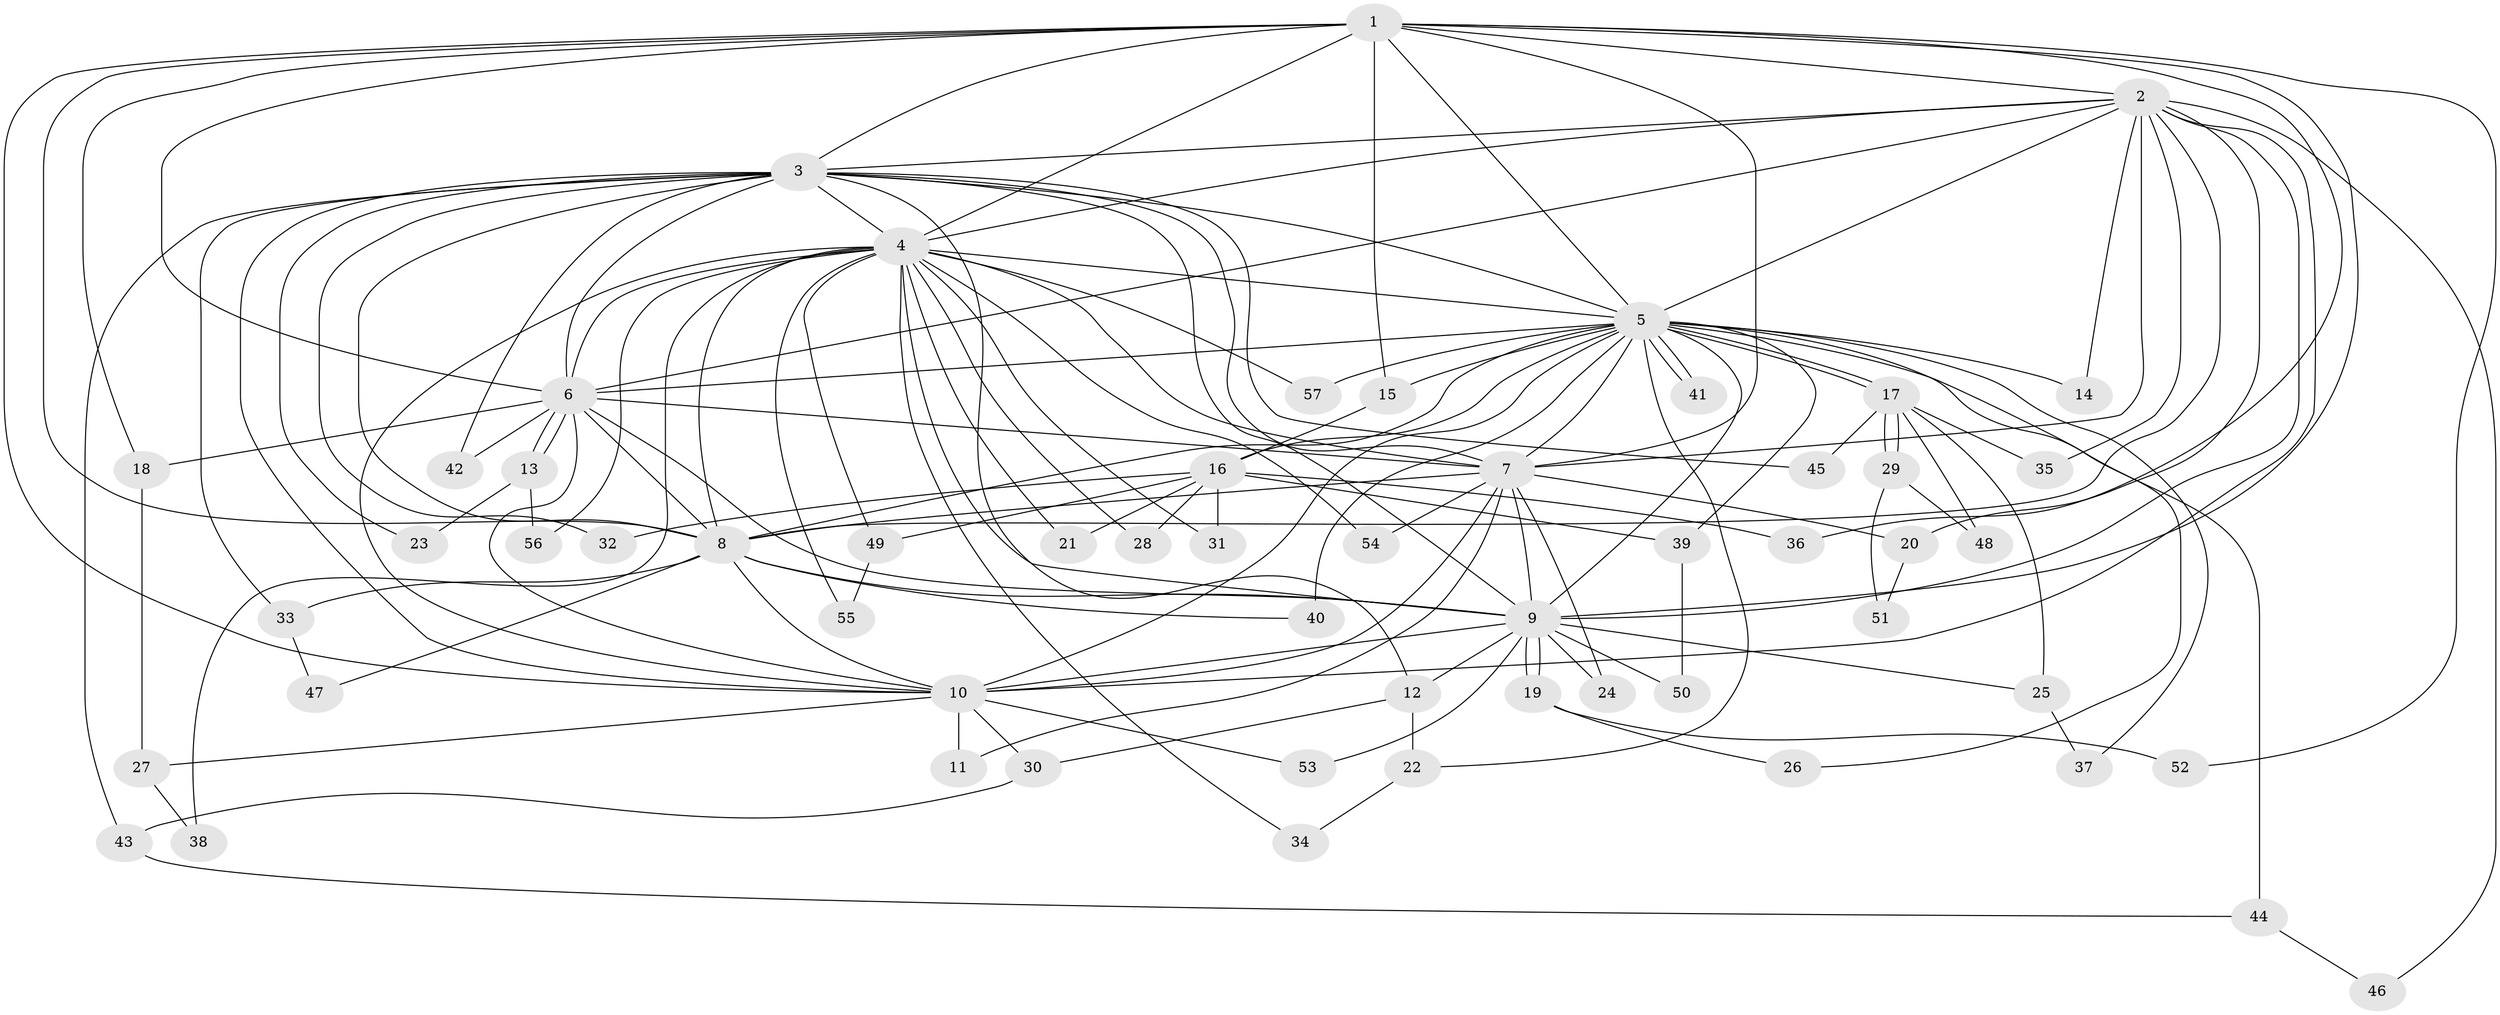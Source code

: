 // Generated by graph-tools (version 1.1) at 2025/11/02/27/25 16:11:05]
// undirected, 57 vertices, 139 edges
graph export_dot {
graph [start="1"]
  node [color=gray90,style=filled];
  1;
  2;
  3;
  4;
  5;
  6;
  7;
  8;
  9;
  10;
  11;
  12;
  13;
  14;
  15;
  16;
  17;
  18;
  19;
  20;
  21;
  22;
  23;
  24;
  25;
  26;
  27;
  28;
  29;
  30;
  31;
  32;
  33;
  34;
  35;
  36;
  37;
  38;
  39;
  40;
  41;
  42;
  43;
  44;
  45;
  46;
  47;
  48;
  49;
  50;
  51;
  52;
  53;
  54;
  55;
  56;
  57;
  1 -- 2;
  1 -- 3;
  1 -- 4;
  1 -- 5;
  1 -- 6;
  1 -- 7;
  1 -- 8;
  1 -- 9;
  1 -- 10;
  1 -- 15;
  1 -- 18;
  1 -- 36;
  1 -- 52;
  2 -- 3;
  2 -- 4;
  2 -- 5;
  2 -- 6;
  2 -- 7;
  2 -- 8;
  2 -- 9;
  2 -- 10;
  2 -- 14;
  2 -- 20;
  2 -- 35;
  2 -- 46;
  3 -- 4;
  3 -- 5;
  3 -- 6;
  3 -- 7;
  3 -- 8;
  3 -- 9;
  3 -- 10;
  3 -- 12;
  3 -- 23;
  3 -- 32;
  3 -- 33;
  3 -- 42;
  3 -- 43;
  3 -- 45;
  4 -- 5;
  4 -- 6;
  4 -- 7;
  4 -- 8;
  4 -- 9;
  4 -- 10;
  4 -- 21;
  4 -- 28;
  4 -- 31;
  4 -- 34;
  4 -- 38;
  4 -- 49;
  4 -- 54;
  4 -- 55;
  4 -- 56;
  4 -- 57;
  5 -- 6;
  5 -- 7;
  5 -- 8;
  5 -- 9;
  5 -- 10;
  5 -- 14;
  5 -- 15;
  5 -- 16;
  5 -- 17;
  5 -- 17;
  5 -- 22;
  5 -- 26;
  5 -- 37;
  5 -- 39;
  5 -- 40;
  5 -- 41;
  5 -- 41;
  5 -- 44;
  5 -- 57;
  6 -- 7;
  6 -- 8;
  6 -- 9;
  6 -- 10;
  6 -- 13;
  6 -- 13;
  6 -- 18;
  6 -- 42;
  7 -- 8;
  7 -- 9;
  7 -- 10;
  7 -- 11;
  7 -- 20;
  7 -- 24;
  7 -- 54;
  8 -- 9;
  8 -- 10;
  8 -- 33;
  8 -- 40;
  8 -- 47;
  9 -- 10;
  9 -- 12;
  9 -- 19;
  9 -- 19;
  9 -- 24;
  9 -- 25;
  9 -- 50;
  9 -- 53;
  10 -- 11;
  10 -- 27;
  10 -- 30;
  10 -- 53;
  12 -- 22;
  12 -- 30;
  13 -- 23;
  13 -- 56;
  15 -- 16;
  16 -- 21;
  16 -- 28;
  16 -- 31;
  16 -- 32;
  16 -- 36;
  16 -- 39;
  16 -- 49;
  17 -- 25;
  17 -- 29;
  17 -- 29;
  17 -- 35;
  17 -- 45;
  17 -- 48;
  18 -- 27;
  19 -- 26;
  19 -- 52;
  20 -- 51;
  22 -- 34;
  25 -- 37;
  27 -- 38;
  29 -- 48;
  29 -- 51;
  30 -- 43;
  33 -- 47;
  39 -- 50;
  43 -- 44;
  44 -- 46;
  49 -- 55;
}
